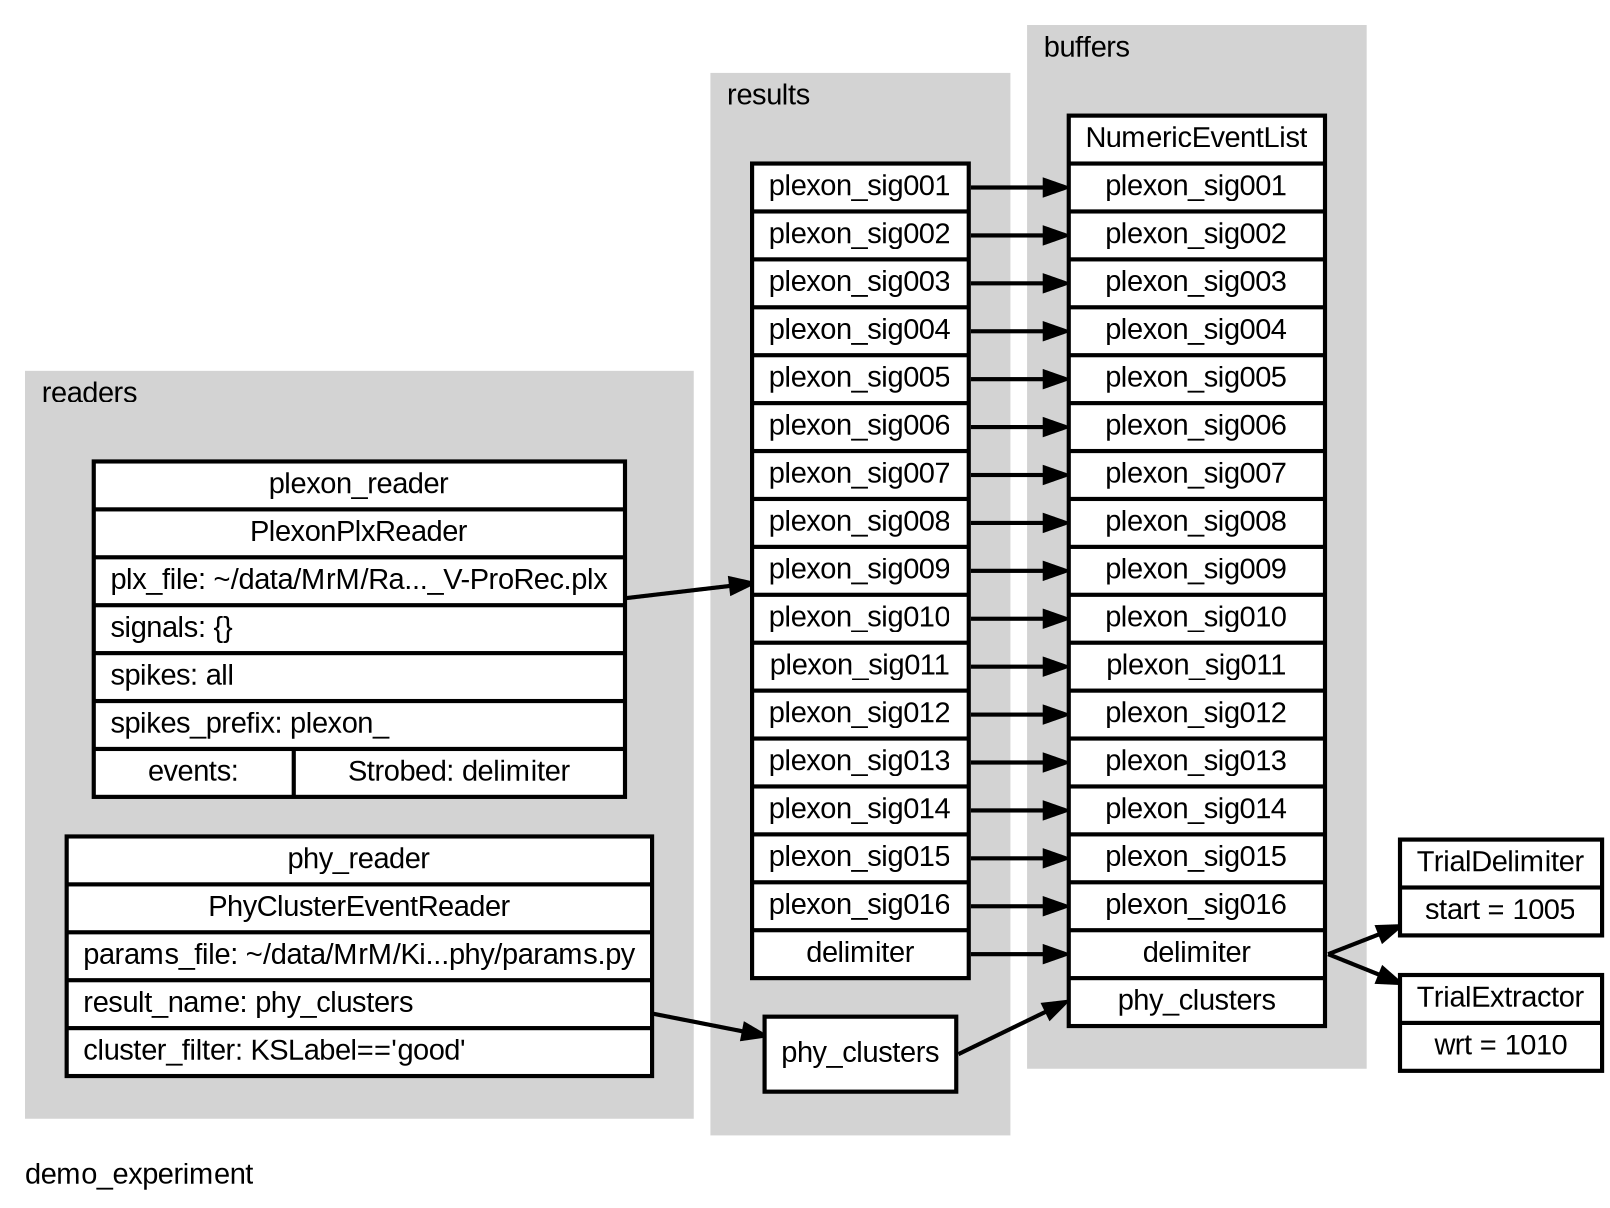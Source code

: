 digraph demo_experiment {
	graph [fontname=Arial label=demo_experiment labeljust=l outputorder=edgesfirst overlap=scale rankdir=LR splines=false]
	node [fillcolor=white fontname=Arial penwidth=2.0 shape=record style=filled]
	edge [fontname=Arial penwidth=2.0]
	subgraph cluster_buffers {
		graph [bgcolor=lightgray color=transparent fontname=Arial label=buffers margin=20 rank=same]
		numeric_event_list [label="NumericEventList|<plexon_sig001>plexon_sig001|<plexon_sig002>plexon_sig002|<plexon_sig003>plexon_sig003|<plexon_sig004>plexon_sig004|<plexon_sig005>plexon_sig005|<plexon_sig006>plexon_sig006|<plexon_sig007>plexon_sig007|<plexon_sig008>plexon_sig008|<plexon_sig009>plexon_sig009|<plexon_sig010>plexon_sig010|<plexon_sig011>plexon_sig011|<plexon_sig012>plexon_sig012|<plexon_sig013>plexon_sig013|<plexon_sig014>plexon_sig014|<plexon_sig015>plexon_sig015|<plexon_sig016>plexon_sig016|<delimiter>delimiter|<phy_clusters>phy_clusters"]
	}
	trial_delimiter [label="TrialDelimiter|start = 1005"]
	numeric_event_list:delimiter:e -> trial_delimiter
	trial_extractor [label="TrialExtractor|wrt = 1010"]
	numeric_event_list:delimiter:e -> trial_extractor
	subgraph cluster_enhancers {
		graph [bgcolor=lightgray color=transparent fontname=Arial label=enhancers margin=20 rank=same]
	}
	subgraph cluster_collecters {
		graph [bgcolor=lightgray color=transparent fontname=Arial label=collecters margin=20 rank=same]
	}
	subgraph cluster_readers {
		graph [bgcolor=lightgray color=transparent fontname=Arial label=readers margin=20 rank=same]
		plexon_reader [label="plexon_reader|PlexonPlxReader|plx_file: ~/data/MrM/Ra..._V-ProRec.plx\l|signals: \{\}\l|spikes: all\l|spikes_prefix: plexon_\l|{events: |{ Strobed: delimiter }}"]
		phy_reader [label="phy_reader|PhyClusterEventReader|params_file: ~/data/MrM/Ki...phy/params.py\l|result_name: phy_clusters\l|cluster_filter: KSLabel=='good'\l"]
	}
	plexon_reader -> plexon_reader_results
	phy_reader -> phy_reader_results
	subgraph cluster_results {
		graph [bgcolor=lightgray color=transparent fontname=Arial label=results margin=20 rank=same]
		plexon_reader_results [label="<plexon_sig001>plexon_sig001|<plexon_sig002>plexon_sig002|<plexon_sig003>plexon_sig003|<plexon_sig004>plexon_sig004|<plexon_sig005>plexon_sig005|<plexon_sig006>plexon_sig006|<plexon_sig007>plexon_sig007|<plexon_sig008>plexon_sig008|<plexon_sig009>plexon_sig009|<plexon_sig010>plexon_sig010|<plexon_sig011>plexon_sig011|<plexon_sig012>plexon_sig012|<plexon_sig013>plexon_sig013|<plexon_sig014>plexon_sig014|<plexon_sig015>plexon_sig015|<plexon_sig016>plexon_sig016|<delimiter>delimiter"]
		phy_reader_results [label="<phy_clusters>phy_clusters"]
	}
	plexon_reader_results:plexon_sig001:e -> numeric_event_list:plexon_sig001:w
	plexon_reader_results:plexon_sig002:e -> numeric_event_list:plexon_sig002:w
	plexon_reader_results:plexon_sig003:e -> numeric_event_list:plexon_sig003:w
	plexon_reader_results:plexon_sig004:e -> numeric_event_list:plexon_sig004:w
	plexon_reader_results:plexon_sig005:e -> numeric_event_list:plexon_sig005:w
	plexon_reader_results:plexon_sig006:e -> numeric_event_list:plexon_sig006:w
	plexon_reader_results:plexon_sig007:e -> numeric_event_list:plexon_sig007:w
	plexon_reader_results:plexon_sig008:e -> numeric_event_list:plexon_sig008:w
	plexon_reader_results:plexon_sig009:e -> numeric_event_list:plexon_sig009:w
	plexon_reader_results:plexon_sig010:e -> numeric_event_list:plexon_sig010:w
	plexon_reader_results:plexon_sig011:e -> numeric_event_list:plexon_sig011:w
	plexon_reader_results:plexon_sig012:e -> numeric_event_list:plexon_sig012:w
	plexon_reader_results:plexon_sig013:e -> numeric_event_list:plexon_sig013:w
	plexon_reader_results:plexon_sig014:e -> numeric_event_list:plexon_sig014:w
	plexon_reader_results:plexon_sig015:e -> numeric_event_list:plexon_sig015:w
	plexon_reader_results:plexon_sig016:e -> numeric_event_list:plexon_sig016:w
	plexon_reader_results:delimiter:e -> numeric_event_list:delimiter:w
	phy_reader_results:phy_clusters:e -> numeric_event_list:phy_clusters:w
}
